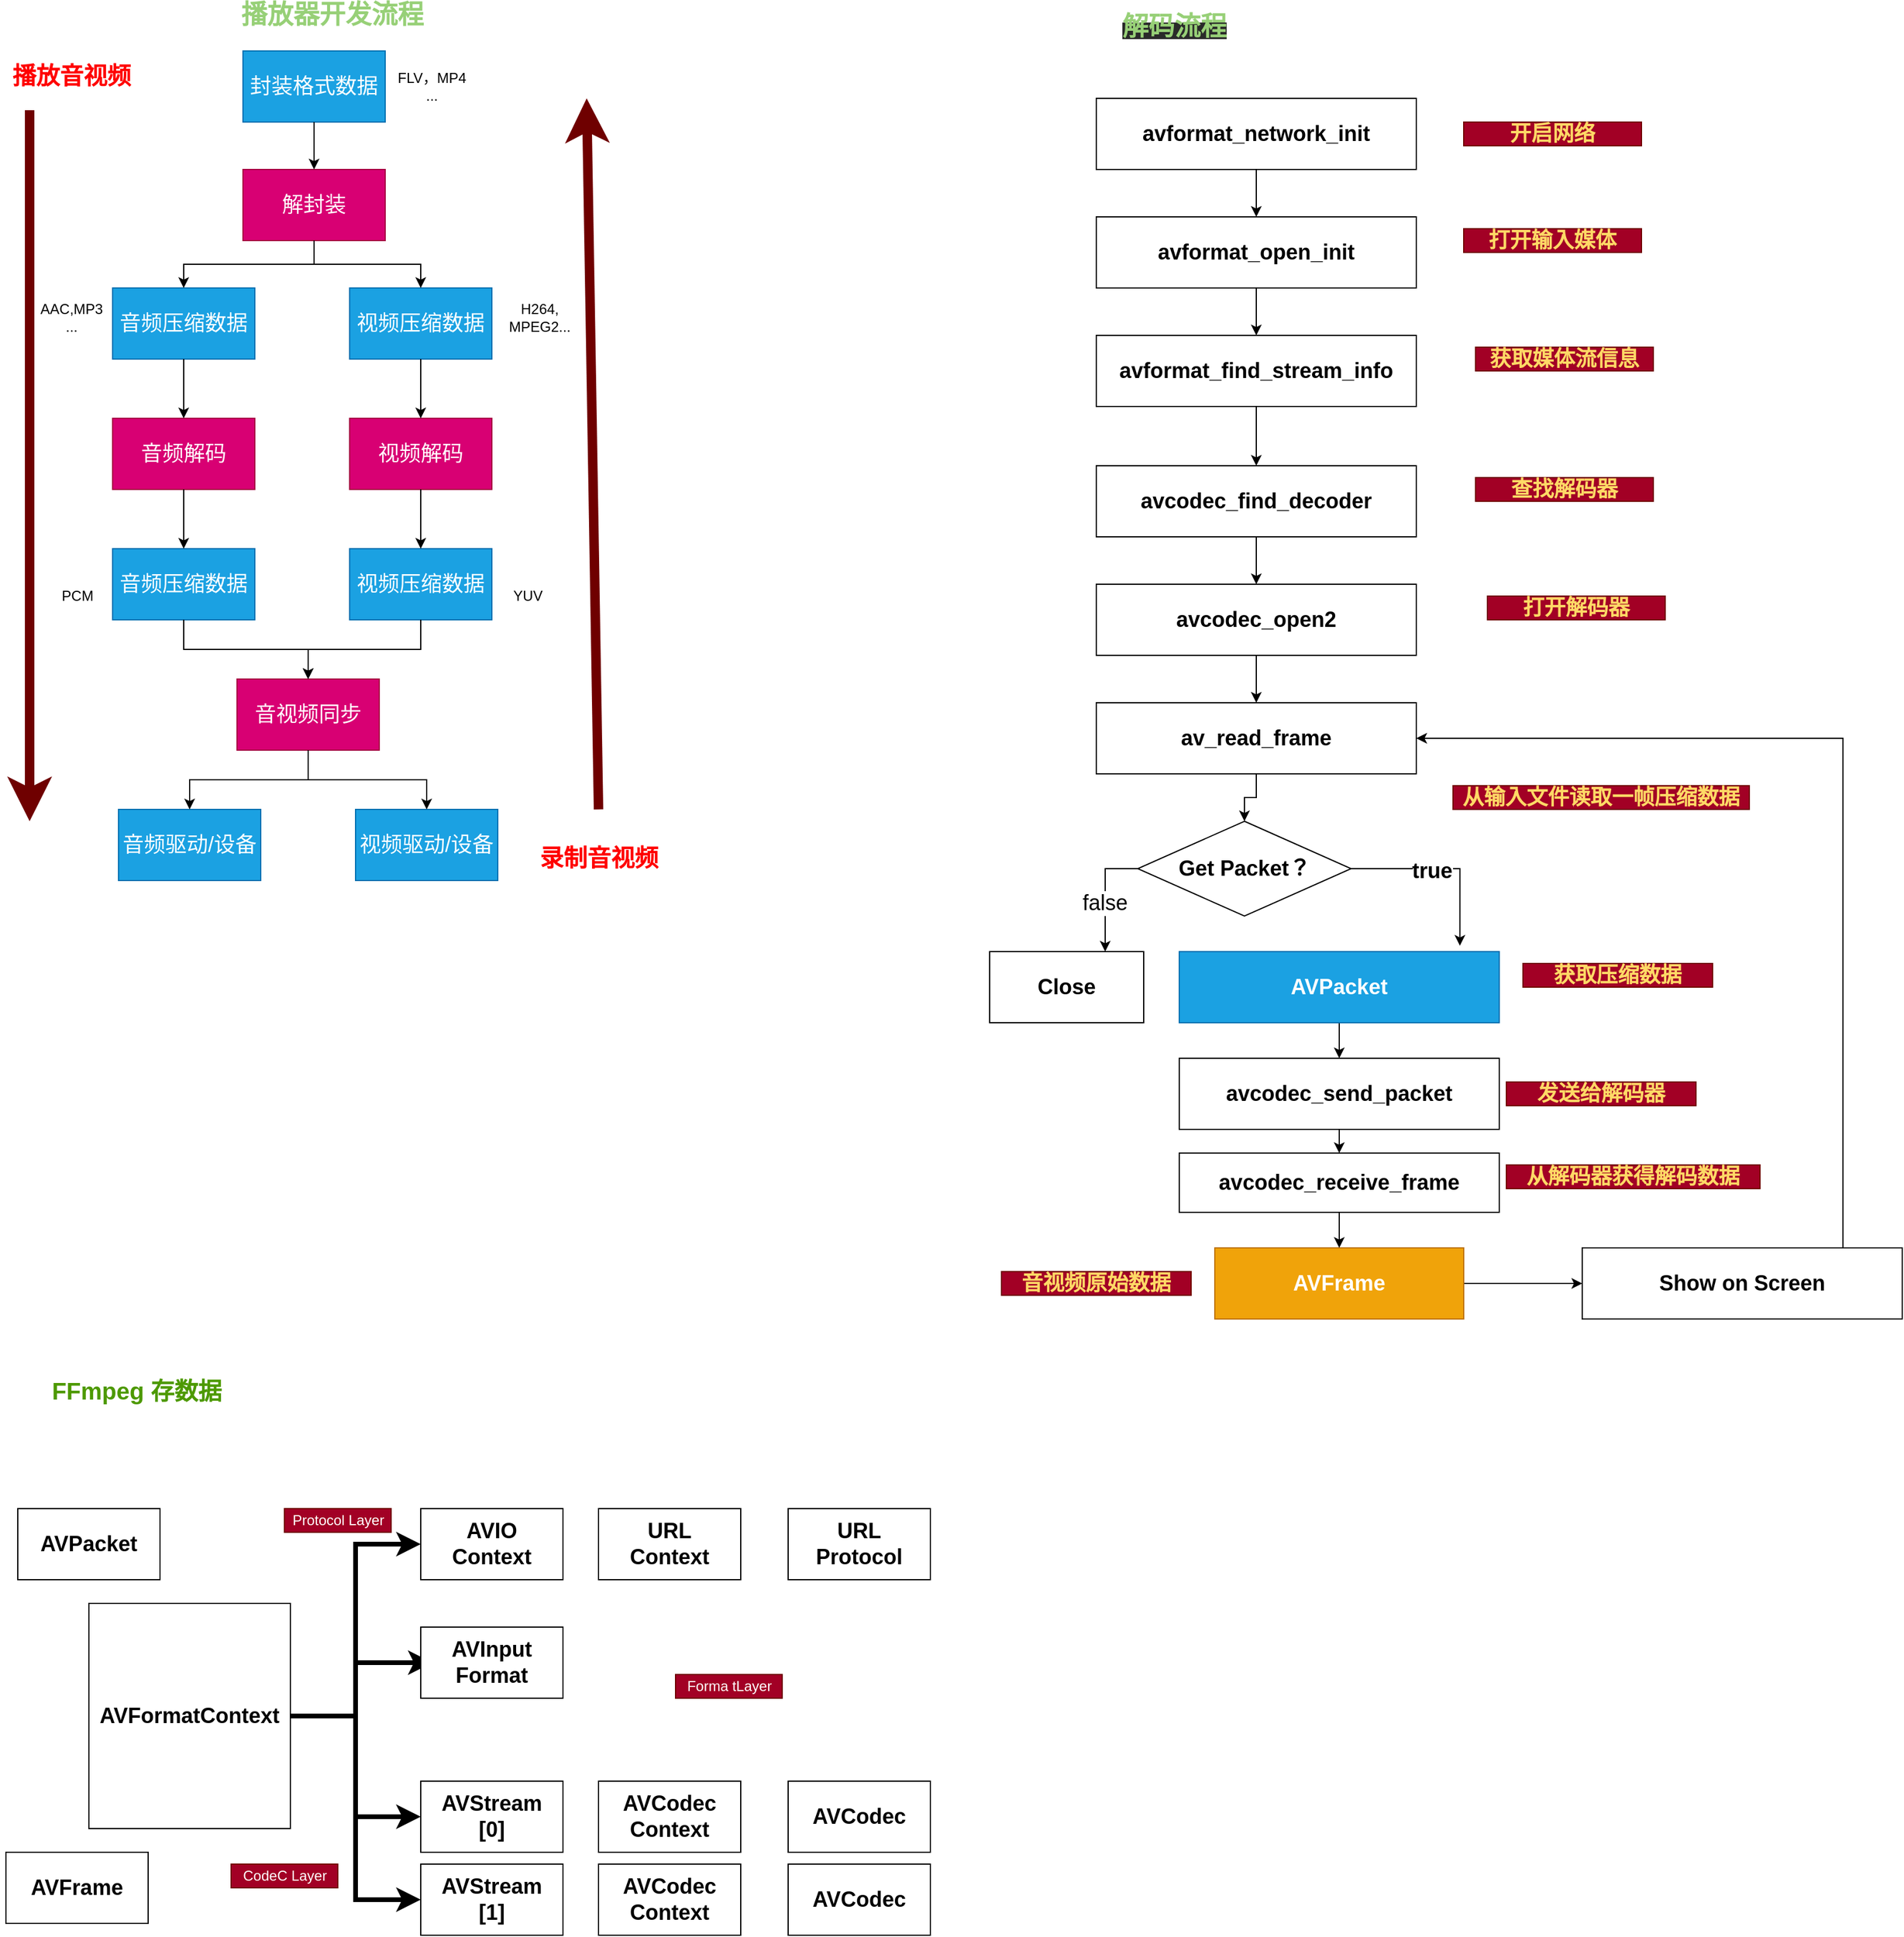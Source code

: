 <mxfile version="13.6.5">
    <diagram id="HgPPXl2VVPAlcZN9gCFI" name="FFmpeg">
        <mxGraphModel dx="954" dy="685" grid="1" gridSize="10" guides="1" tooltips="1" connect="1" arrows="1" fold="1" page="1" pageScale="1" pageWidth="827" pageHeight="1169" math="0" shadow="0">
            <root>
                <mxCell id="0"/>
                <mxCell id="1" parent="0"/>
                <mxCell id="2" style="edgeStyle=orthogonalEdgeStyle;rounded=0;orthogonalLoop=1;jettySize=auto;html=1;entryX=0.5;entryY=0;entryDx=0;entryDy=0;" edge="1" parent="1" source="3" target="6">
                    <mxGeometry relative="1" as="geometry"/>
                </mxCell>
                <mxCell id="3" value="&lt;b&gt;&lt;font style=&quot;font-size: 18px&quot;&gt;avformat_network_init&lt;/font&gt;&lt;/b&gt;" style="rounded=0;whiteSpace=wrap;html=1;" vertex="1" parent="1">
                    <mxGeometry x="940" y="120" width="270" height="60" as="geometry"/>
                </mxCell>
                <mxCell id="4" value="&lt;b style=&quot;color: rgb(240 , 240 , 240) ; font-family: &amp;#34;helvetica&amp;#34; ; font-size: 12px ; font-style: normal ; letter-spacing: normal ; text-align: center ; text-indent: 0px ; text-transform: none ; word-spacing: 0px ; background-color: rgb(42 , 42 , 42)&quot;&gt;&lt;font color=&quot;#97d077&quot; style=&quot;font-size: 22px&quot;&gt;解码流程&lt;/font&gt;&lt;/b&gt;" style="text;whiteSpace=wrap;html=1;" vertex="1" parent="1">
                    <mxGeometry x="960" y="40" width="180" height="30" as="geometry"/>
                </mxCell>
                <mxCell id="5" style="edgeStyle=orthogonalEdgeStyle;rounded=0;orthogonalLoop=1;jettySize=auto;html=1;entryX=0.5;entryY=0;entryDx=0;entryDy=0;" edge="1" parent="1" source="6" target="8">
                    <mxGeometry relative="1" as="geometry"/>
                </mxCell>
                <mxCell id="6" value="&lt;b&gt;&lt;font style=&quot;font-size: 18px&quot;&gt;avformat_open_init&lt;/font&gt;&lt;/b&gt;" style="rounded=0;whiteSpace=wrap;html=1;" vertex="1" parent="1">
                    <mxGeometry x="940" y="220" width="270" height="60" as="geometry"/>
                </mxCell>
                <mxCell id="7" style="edgeStyle=orthogonalEdgeStyle;rounded=0;orthogonalLoop=1;jettySize=auto;html=1;" edge="1" parent="1" source="8" target="10">
                    <mxGeometry relative="1" as="geometry"/>
                </mxCell>
                <mxCell id="8" value="&lt;b&gt;&lt;font style=&quot;font-size: 18px&quot;&gt;avformat_find_stream_info&lt;/font&gt;&lt;/b&gt;" style="rounded=0;whiteSpace=wrap;html=1;" vertex="1" parent="1">
                    <mxGeometry x="940" y="320" width="270" height="60" as="geometry"/>
                </mxCell>
                <mxCell id="9" style="edgeStyle=orthogonalEdgeStyle;rounded=0;orthogonalLoop=1;jettySize=auto;html=1;" edge="1" parent="1" source="10" target="12">
                    <mxGeometry relative="1" as="geometry"/>
                </mxCell>
                <mxCell id="10" value="&lt;b&gt;&lt;font style=&quot;font-size: 18px&quot;&gt;avcodec_find_decoder&lt;/font&gt;&lt;/b&gt;" style="rounded=0;whiteSpace=wrap;html=1;" vertex="1" parent="1">
                    <mxGeometry x="940" y="430" width="270" height="60" as="geometry"/>
                </mxCell>
                <mxCell id="11" style="edgeStyle=orthogonalEdgeStyle;rounded=0;orthogonalLoop=1;jettySize=auto;html=1;entryX=0.5;entryY=0;entryDx=0;entryDy=0;" edge="1" parent="1" source="12" target="14">
                    <mxGeometry relative="1" as="geometry"/>
                </mxCell>
                <mxCell id="12" value="&lt;b&gt;&lt;font style=&quot;font-size: 18px&quot;&gt;avcodec_open2&lt;/font&gt;&lt;/b&gt;" style="rounded=0;whiteSpace=wrap;html=1;" vertex="1" parent="1">
                    <mxGeometry x="940" y="530" width="270" height="60" as="geometry"/>
                </mxCell>
                <mxCell id="13" style="edgeStyle=orthogonalEdgeStyle;rounded=0;orthogonalLoop=1;jettySize=auto;html=1;entryX=0.5;entryY=0;entryDx=0;entryDy=0;" edge="1" parent="1" source="14" target="36">
                    <mxGeometry relative="1" as="geometry"/>
                </mxCell>
                <mxCell id="14" value="&lt;b&gt;&lt;font style=&quot;font-size: 18px&quot;&gt;av_read_frame&lt;/font&gt;&lt;/b&gt;" style="rounded=0;whiteSpace=wrap;html=1;" vertex="1" parent="1">
                    <mxGeometry x="940" y="630" width="270" height="60" as="geometry"/>
                </mxCell>
                <mxCell id="15" style="edgeStyle=orthogonalEdgeStyle;rounded=0;orthogonalLoop=1;jettySize=auto;html=1;entryX=1;entryY=0.5;entryDx=0;entryDy=0;" edge="1" parent="1" source="16" target="14">
                    <mxGeometry relative="1" as="geometry">
                        <Array as="points">
                            <mxPoint x="1570" y="660"/>
                        </Array>
                    </mxGeometry>
                </mxCell>
                <mxCell id="16" value="&lt;b&gt;&lt;font style=&quot;font-size: 18px&quot;&gt;Show on Screen&lt;/font&gt;&lt;/b&gt;" style="rounded=0;whiteSpace=wrap;html=1;" vertex="1" parent="1">
                    <mxGeometry x="1350" y="1090" width="270" height="60" as="geometry"/>
                </mxCell>
                <mxCell id="17" style="edgeStyle=orthogonalEdgeStyle;rounded=0;orthogonalLoop=1;jettySize=auto;html=1;exitX=1;exitY=0.5;exitDx=0;exitDy=0;entryX=0;entryY=0.5;entryDx=0;entryDy=0;" edge="1" parent="1" source="18" target="16">
                    <mxGeometry relative="1" as="geometry"/>
                </mxCell>
                <mxCell id="18" value="&lt;b&gt;&lt;font style=&quot;font-size: 18px&quot;&gt;AVFrame&lt;/font&gt;&lt;/b&gt;" style="rounded=0;whiteSpace=wrap;html=1;fillColor=#f0a30a;strokeColor=#BD7000;fontColor=#ffffff;" vertex="1" parent="1">
                    <mxGeometry x="1040" y="1090" width="210" height="60" as="geometry"/>
                </mxCell>
                <mxCell id="19" style="edgeStyle=orthogonalEdgeStyle;rounded=0;orthogonalLoop=1;jettySize=auto;html=1;entryX=0.5;entryY=0;entryDx=0;entryDy=0;" edge="1" parent="1" source="20" target="18">
                    <mxGeometry relative="1" as="geometry"/>
                </mxCell>
                <mxCell id="20" value="&lt;b&gt;&lt;font style=&quot;font-size: 18px&quot;&gt;avcodec_receive_frame&lt;/font&gt;&lt;/b&gt;" style="rounded=0;whiteSpace=wrap;html=1;" vertex="1" parent="1">
                    <mxGeometry x="1010" y="1010" width="270" height="50" as="geometry"/>
                </mxCell>
                <mxCell id="21" style="edgeStyle=orthogonalEdgeStyle;rounded=0;orthogonalLoop=1;jettySize=auto;html=1;entryX=0.5;entryY=0;entryDx=0;entryDy=0;" edge="1" parent="1" source="22" target="24">
                    <mxGeometry relative="1" as="geometry"/>
                </mxCell>
                <mxCell id="22" value="&lt;span style=&quot;font-size: 18px&quot;&gt;&lt;b&gt;AVPacket&lt;/b&gt;&lt;/span&gt;" style="rounded=0;whiteSpace=wrap;html=1;fillColor=#1ba1e2;strokeColor=#006EAF;fontColor=#ffffff;" vertex="1" parent="1">
                    <mxGeometry x="1010" y="840" width="270" height="60" as="geometry"/>
                </mxCell>
                <mxCell id="23" style="edgeStyle=orthogonalEdgeStyle;rounded=0;orthogonalLoop=1;jettySize=auto;html=1;exitX=0.5;exitY=1;exitDx=0;exitDy=0;entryX=0.5;entryY=0;entryDx=0;entryDy=0;" edge="1" parent="1" source="24" target="20">
                    <mxGeometry relative="1" as="geometry"/>
                </mxCell>
                <mxCell id="24" value="&lt;span style=&quot;font-size: 18px&quot;&gt;&lt;b&gt;avcodec_send_packet&lt;br&gt;&lt;/b&gt;&lt;/span&gt;" style="rounded=0;whiteSpace=wrap;html=1;" vertex="1" parent="1">
                    <mxGeometry x="1010" y="930" width="270" height="60" as="geometry"/>
                </mxCell>
                <mxCell id="25" value="&lt;b&gt;&lt;font style=&quot;font-size: 18px&quot;&gt;Close&lt;/font&gt;&lt;/b&gt;" style="rounded=0;whiteSpace=wrap;html=1;" vertex="1" parent="1">
                    <mxGeometry x="850" y="840" width="130" height="60" as="geometry"/>
                </mxCell>
                <mxCell id="26" value="&lt;b&gt;&lt;font style=&quot;font-size: 18px&quot; color=&quot;#ffd966&quot;&gt;开启网络&lt;/font&gt;&lt;/b&gt;" style="text;html=1;align=center;verticalAlign=middle;whiteSpace=wrap;rounded=0;fillColor=#a20025;strokeColor=#6F0000;fontColor=#ffffff;" vertex="1" parent="1">
                    <mxGeometry x="1250" y="140" width="150" height="20" as="geometry"/>
                </mxCell>
                <mxCell id="27" value="&lt;b&gt;&lt;font style=&quot;font-size: 18px&quot; color=&quot;#ffd966&quot;&gt;打开输入媒体&lt;/font&gt;&lt;/b&gt;" style="text;html=1;align=center;verticalAlign=middle;whiteSpace=wrap;rounded=0;fillColor=#a20025;strokeColor=#6F0000;fontColor=#ffffff;" vertex="1" parent="1">
                    <mxGeometry x="1250" y="230" width="150" height="20" as="geometry"/>
                </mxCell>
                <mxCell id="28" value="&lt;b&gt;&lt;font style=&quot;font-size: 18px&quot; color=&quot;#ffd966&quot;&gt;获取媒体流信息&lt;/font&gt;&lt;/b&gt;" style="text;html=1;align=center;verticalAlign=middle;whiteSpace=wrap;rounded=0;fillColor=#a20025;strokeColor=#6F0000;fontColor=#ffffff;" vertex="1" parent="1">
                    <mxGeometry x="1260" y="330" width="150" height="20" as="geometry"/>
                </mxCell>
                <mxCell id="29" value="&lt;b&gt;&lt;font style=&quot;font-size: 18px&quot; color=&quot;#ffd966&quot;&gt;查找解码器&lt;/font&gt;&lt;/b&gt;" style="text;html=1;align=center;verticalAlign=middle;whiteSpace=wrap;rounded=0;fillColor=#a20025;strokeColor=#6F0000;fontColor=#ffffff;" vertex="1" parent="1">
                    <mxGeometry x="1260" y="440" width="150" height="20" as="geometry"/>
                </mxCell>
                <mxCell id="30" value="&lt;b&gt;&lt;font style=&quot;font-size: 18px&quot; color=&quot;#ffd966&quot;&gt;打开解码器&lt;/font&gt;&lt;/b&gt;" style="text;html=1;align=center;verticalAlign=middle;whiteSpace=wrap;rounded=0;fillColor=#a20025;strokeColor=#6F0000;fontColor=#ffffff;" vertex="1" parent="1">
                    <mxGeometry x="1270" y="540" width="150" height="20" as="geometry"/>
                </mxCell>
                <mxCell id="31" value="&lt;font color=&quot;#ffd966&quot;&gt;&lt;span style=&quot;font-size: 18px&quot;&gt;&lt;b&gt;从输入文件读取一帧压缩数据&lt;/b&gt;&lt;/span&gt;&lt;/font&gt;" style="text;html=1;align=center;verticalAlign=middle;whiteSpace=wrap;rounded=0;fillColor=#a20025;strokeColor=#6F0000;fontColor=#ffffff;" vertex="1" parent="1">
                    <mxGeometry x="1241" y="700" width="250" height="20" as="geometry"/>
                </mxCell>
                <mxCell id="32" style="edgeStyle=orthogonalEdgeStyle;rounded=0;orthogonalLoop=1;jettySize=auto;html=1;exitX=0;exitY=0.5;exitDx=0;exitDy=0;entryX=0.75;entryY=0;entryDx=0;entryDy=0;" edge="1" parent="1" source="36" target="25">
                    <mxGeometry relative="1" as="geometry"/>
                </mxCell>
                <mxCell id="33" value="&lt;font style=&quot;font-size: 18px&quot;&gt;false&lt;/font&gt;" style="edgeLabel;html=1;align=center;verticalAlign=middle;resizable=0;points=[];" vertex="1" connectable="0" parent="32">
                    <mxGeometry x="0.164" y="-1" relative="1" as="geometry">
                        <mxPoint as="offset"/>
                    </mxGeometry>
                </mxCell>
                <mxCell id="34" style="edgeStyle=orthogonalEdgeStyle;rounded=0;orthogonalLoop=1;jettySize=auto;html=1;exitX=1;exitY=0.5;exitDx=0;exitDy=0;entryX=0.877;entryY=-0.083;entryDx=0;entryDy=0;entryPerimeter=0;" edge="1" parent="1" source="36" target="22">
                    <mxGeometry relative="1" as="geometry"/>
                </mxCell>
                <mxCell id="35" value="&lt;b&gt;&lt;font style=&quot;font-size: 18px&quot;&gt;true&lt;/font&gt;&lt;/b&gt;" style="edgeLabel;html=1;align=center;verticalAlign=middle;resizable=0;points=[];" vertex="1" connectable="0" parent="34">
                    <mxGeometry x="-0.138" y="-2" relative="1" as="geometry">
                        <mxPoint as="offset"/>
                    </mxGeometry>
                </mxCell>
                <mxCell id="36" value="&lt;b&gt;&lt;font style=&quot;font-size: 18px&quot;&gt;Get Packet？&lt;/font&gt;&lt;/b&gt;" style="rhombus;whiteSpace=wrap;html=1;" vertex="1" parent="1">
                    <mxGeometry x="975" y="730" width="180" height="80" as="geometry"/>
                </mxCell>
                <mxCell id="37" value="&lt;font color=&quot;#ffd966&quot;&gt;&lt;span style=&quot;font-size: 18px&quot;&gt;&lt;b&gt;获取压缩数据&lt;/b&gt;&lt;/span&gt;&lt;/font&gt;" style="text;html=1;align=center;verticalAlign=middle;whiteSpace=wrap;rounded=0;fillColor=#a20025;strokeColor=#6F0000;fontColor=#ffffff;" vertex="1" parent="1">
                    <mxGeometry x="1300" y="850" width="160" height="20" as="geometry"/>
                </mxCell>
                <mxCell id="38" value="&lt;font color=&quot;#ffd966&quot;&gt;&lt;span style=&quot;font-size: 18px&quot;&gt;&lt;b&gt;发送给解码器&lt;/b&gt;&lt;/span&gt;&lt;/font&gt;" style="text;html=1;align=center;verticalAlign=middle;whiteSpace=wrap;rounded=0;fillColor=#a20025;strokeColor=#6F0000;fontColor=#ffffff;" vertex="1" parent="1">
                    <mxGeometry x="1286" y="950" width="160" height="20" as="geometry"/>
                </mxCell>
                <mxCell id="39" value="&lt;font color=&quot;#ffd966&quot;&gt;&lt;span style=&quot;font-size: 18px&quot;&gt;&lt;b&gt;从解码器获得解码数据&lt;/b&gt;&lt;/span&gt;&lt;/font&gt;" style="text;html=1;align=center;verticalAlign=middle;whiteSpace=wrap;rounded=0;fillColor=#a20025;strokeColor=#6F0000;fontColor=#ffffff;" vertex="1" parent="1">
                    <mxGeometry x="1286" y="1020" width="214" height="20" as="geometry"/>
                </mxCell>
                <mxCell id="40" value="&lt;font color=&quot;#ffd966&quot;&gt;&lt;span style=&quot;font-size: 18px&quot;&gt;&lt;b&gt;音视频原始数据&lt;/b&gt;&lt;/span&gt;&lt;/font&gt;" style="text;html=1;align=center;verticalAlign=middle;whiteSpace=wrap;rounded=0;fillColor=#a20025;strokeColor=#6F0000;fontColor=#ffffff;" vertex="1" parent="1">
                    <mxGeometry x="860" y="1110" width="160" height="20" as="geometry"/>
                </mxCell>
                <mxCell id="41" value="" style="group" vertex="1" connectable="0" parent="1">
                    <mxGeometry x="40" y="40" width="540" height="740" as="geometry"/>
                </mxCell>
                <mxCell id="42" value="" style="group" vertex="1" connectable="0" parent="41">
                    <mxGeometry width="465" height="740" as="geometry"/>
                </mxCell>
                <mxCell id="43" value="" style="group" vertex="1" connectable="0" parent="42">
                    <mxGeometry x="70" width="325" height="740" as="geometry"/>
                </mxCell>
                <mxCell id="44" value="&lt;font style=&quot;font-size: 18px&quot;&gt;音频压缩数据&lt;/font&gt;" style="rounded=0;whiteSpace=wrap;html=1;fillColor=#1ba1e2;strokeColor=#006EAF;fontColor=#ffffff;" vertex="1" parent="43">
                    <mxGeometry y="240" width="120" height="60" as="geometry"/>
                </mxCell>
                <mxCell id="45" value="&lt;font style=&quot;font-size: 18px&quot;&gt;音频解码&lt;/font&gt;" style="rounded=0;whiteSpace=wrap;html=1;fillColor=#d80073;strokeColor=#A50040;fontColor=#ffffff;" vertex="1" parent="43">
                    <mxGeometry y="350" width="120" height="60" as="geometry"/>
                </mxCell>
                <mxCell id="46" value="&lt;font style=&quot;font-size: 18px&quot;&gt;音频压缩数据&lt;/font&gt;" style="rounded=0;whiteSpace=wrap;html=1;fillColor=#1ba1e2;strokeColor=#006EAF;fontColor=#ffffff;" vertex="1" parent="43">
                    <mxGeometry y="460" width="120" height="60" as="geometry"/>
                </mxCell>
                <mxCell id="47" value="&lt;font style=&quot;font-size: 18px&quot;&gt;音频驱动/设备&lt;/font&gt;" style="rounded=0;whiteSpace=wrap;html=1;fillColor=#1ba1e2;strokeColor=#006EAF;fontColor=#ffffff;" vertex="1" parent="43">
                    <mxGeometry x="5" y="680" width="120" height="60" as="geometry"/>
                </mxCell>
                <mxCell id="48" value="" style="group" vertex="1" connectable="0" parent="43">
                    <mxGeometry x="100" width="225" height="740" as="geometry"/>
                </mxCell>
                <mxCell id="49" value="&lt;b&gt;&lt;font style=&quot;font-size: 22px&quot; color=&quot;#97d077&quot;&gt;播放器开发流程&lt;/font&gt;&lt;/b&gt;" style="text;html=1;align=center;verticalAlign=middle;resizable=0;points=[];autosize=1;" vertex="1" parent="48">
                    <mxGeometry width="170" height="20" as="geometry"/>
                </mxCell>
                <mxCell id="50" value="&lt;font style=&quot;font-size: 18px&quot;&gt;封装格式数据&lt;/font&gt;" style="rounded=0;whiteSpace=wrap;html=1;fillColor=#1ba1e2;strokeColor=#006EAF;fontColor=#ffffff;" vertex="1" parent="48">
                    <mxGeometry x="10" y="40" width="120" height="60" as="geometry"/>
                </mxCell>
                <mxCell id="51" value="&lt;span style=&quot;font-size: 18px&quot;&gt;解封装&lt;/span&gt;" style="rounded=0;whiteSpace=wrap;html=1;fillColor=#d80073;strokeColor=#A50040;fontColor=#ffffff;" vertex="1" parent="48">
                    <mxGeometry x="10" y="140" width="120" height="60" as="geometry"/>
                </mxCell>
                <mxCell id="52" style="edgeStyle=orthogonalEdgeStyle;rounded=0;orthogonalLoop=1;jettySize=auto;html=1;entryX=0.5;entryY=0;entryDx=0;entryDy=0;" edge="1" parent="48" source="50" target="51">
                    <mxGeometry relative="1" as="geometry"/>
                </mxCell>
                <mxCell id="53" value="&lt;span style=&quot;font-size: 18px&quot;&gt;视频压缩数据&lt;/span&gt;" style="rounded=0;whiteSpace=wrap;html=1;fillColor=#1ba1e2;strokeColor=#006EAF;fontColor=#ffffff;" vertex="1" parent="48">
                    <mxGeometry x="100" y="240" width="120" height="60" as="geometry"/>
                </mxCell>
                <mxCell id="54" style="edgeStyle=orthogonalEdgeStyle;rounded=0;orthogonalLoop=1;jettySize=auto;html=1;entryX=0.5;entryY=0;entryDx=0;entryDy=0;" edge="1" parent="48" source="51" target="53">
                    <mxGeometry relative="1" as="geometry"/>
                </mxCell>
                <mxCell id="55" value="&lt;font style=&quot;font-size: 18px&quot;&gt;视频解码&lt;/font&gt;" style="rounded=0;whiteSpace=wrap;html=1;fillColor=#d80073;strokeColor=#A50040;fontColor=#ffffff;" vertex="1" parent="48">
                    <mxGeometry x="100" y="350" width="120" height="60" as="geometry"/>
                </mxCell>
                <mxCell id="56" style="edgeStyle=orthogonalEdgeStyle;rounded=0;orthogonalLoop=1;jettySize=auto;html=1;entryX=0.5;entryY=0;entryDx=0;entryDy=0;" edge="1" parent="48" source="53" target="55">
                    <mxGeometry relative="1" as="geometry"/>
                </mxCell>
                <mxCell id="57" value="&lt;span style=&quot;font-size: 18px&quot;&gt;视频压缩数据&lt;/span&gt;" style="rounded=0;whiteSpace=wrap;html=1;fillColor=#1ba1e2;strokeColor=#006EAF;fontColor=#ffffff;" vertex="1" parent="48">
                    <mxGeometry x="100" y="460" width="120" height="60" as="geometry"/>
                </mxCell>
                <mxCell id="58" style="edgeStyle=orthogonalEdgeStyle;rounded=0;orthogonalLoop=1;jettySize=auto;html=1;exitX=0.5;exitY=1;exitDx=0;exitDy=0;entryX=0.5;entryY=0;entryDx=0;entryDy=0;" edge="1" parent="48" source="55" target="57">
                    <mxGeometry relative="1" as="geometry"/>
                </mxCell>
                <mxCell id="59" value="&lt;font style=&quot;font-size: 18px&quot;&gt;音视频同步&lt;/font&gt;" style="rounded=0;whiteSpace=wrap;html=1;fillColor=#d80073;strokeColor=#A50040;fontColor=#ffffff;" vertex="1" parent="48">
                    <mxGeometry x="5" y="570" width="120" height="60" as="geometry"/>
                </mxCell>
                <mxCell id="60" style="edgeStyle=orthogonalEdgeStyle;rounded=0;orthogonalLoop=1;jettySize=auto;html=1;" edge="1" parent="48" source="57" target="59">
                    <mxGeometry relative="1" as="geometry"/>
                </mxCell>
                <mxCell id="61" value="&lt;span style=&quot;font-size: 18px&quot;&gt;视频驱动/设备&lt;/span&gt;" style="rounded=0;whiteSpace=wrap;html=1;fillColor=#1ba1e2;strokeColor=#006EAF;fontColor=#ffffff;" vertex="1" parent="48">
                    <mxGeometry x="105" y="680" width="120" height="60" as="geometry"/>
                </mxCell>
                <mxCell id="62" style="edgeStyle=orthogonalEdgeStyle;rounded=0;orthogonalLoop=1;jettySize=auto;html=1;exitX=0.5;exitY=1;exitDx=0;exitDy=0;entryX=0.5;entryY=0;entryDx=0;entryDy=0;" edge="1" parent="48" source="59" target="61">
                    <mxGeometry relative="1" as="geometry"/>
                </mxCell>
                <mxCell id="63" value="FLV，MP4&lt;br&gt;...&lt;br&gt;" style="text;html=1;align=center;verticalAlign=middle;resizable=0;points=[];autosize=1;" vertex="1" parent="48">
                    <mxGeometry x="134" y="55" width="70" height="30" as="geometry"/>
                </mxCell>
                <mxCell id="64" style="edgeStyle=orthogonalEdgeStyle;rounded=0;orthogonalLoop=1;jettySize=auto;html=1;exitX=0.5;exitY=1;exitDx=0;exitDy=0;entryX=0.5;entryY=0;entryDx=0;entryDy=0;" edge="1" parent="43" source="51" target="44">
                    <mxGeometry relative="1" as="geometry"/>
                </mxCell>
                <mxCell id="65" style="edgeStyle=orthogonalEdgeStyle;rounded=0;orthogonalLoop=1;jettySize=auto;html=1;entryX=0.5;entryY=0;entryDx=0;entryDy=0;" edge="1" parent="43" source="46" target="59">
                    <mxGeometry relative="1" as="geometry"/>
                </mxCell>
                <mxCell id="66" style="edgeStyle=orthogonalEdgeStyle;rounded=0;orthogonalLoop=1;jettySize=auto;html=1;" edge="1" parent="43" source="59" target="47">
                    <mxGeometry relative="1" as="geometry"/>
                </mxCell>
                <mxCell id="67" style="edgeStyle=orthogonalEdgeStyle;rounded=0;orthogonalLoop=1;jettySize=auto;html=1;exitX=0.5;exitY=1;exitDx=0;exitDy=0;entryX=0.5;entryY=0;entryDx=0;entryDy=0;" edge="1" parent="43" source="44" target="45">
                    <mxGeometry relative="1" as="geometry"/>
                </mxCell>
                <mxCell id="68" style="edgeStyle=orthogonalEdgeStyle;rounded=0;orthogonalLoop=1;jettySize=auto;html=1;exitX=0.5;exitY=1;exitDx=0;exitDy=0;entryX=0.5;entryY=0;entryDx=0;entryDy=0;" edge="1" parent="43" source="45" target="46">
                    <mxGeometry relative="1" as="geometry"/>
                </mxCell>
                <mxCell id="69" value="AAC,MP3&lt;br&gt;..." style="text;html=1;align=center;verticalAlign=middle;resizable=0;points=[];autosize=1;" vertex="1" parent="42">
                    <mxGeometry y="250" width="70" height="30" as="geometry"/>
                </mxCell>
                <mxCell id="70" value="H264,&lt;br&gt;MPEG2..." style="text;html=1;align=center;verticalAlign=middle;resizable=0;points=[];autosize=1;" vertex="1" parent="42">
                    <mxGeometry x="395" y="250" width="70" height="30" as="geometry"/>
                </mxCell>
                <mxCell id="71" value="PCM" style="text;html=1;align=center;verticalAlign=middle;resizable=0;points=[];autosize=1;" vertex="1" parent="42">
                    <mxGeometry x="20" y="490" width="40" height="20" as="geometry"/>
                </mxCell>
                <mxCell id="72" value="YUV" style="text;html=1;align=center;verticalAlign=middle;resizable=0;points=[];autosize=1;" vertex="1" parent="42">
                    <mxGeometry x="400" y="490" width="40" height="20" as="geometry"/>
                </mxCell>
                <mxCell id="73" value="&lt;b&gt;&lt;font color=&quot;#ff0000&quot; style=&quot;font-size: 20px&quot;&gt;播放音视频&lt;/font&gt;&lt;/b&gt;" style="text;html=1;align=center;verticalAlign=middle;resizable=0;points=[];autosize=1;" vertex="1" parent="42">
                    <mxGeometry x="-25" y="50" width="120" height="20" as="geometry"/>
                </mxCell>
                <mxCell id="74" value="" style="endArrow=classic;html=1;strokeWidth=8;sourcePerimeterSpacing=1;targetPerimeterSpacing=8;endSize=12;fillColor=#a20025;strokeColor=#6F0000;" edge="1" parent="41">
                    <mxGeometry width="50" height="50" relative="1" as="geometry">
                        <mxPoint y="90" as="sourcePoint"/>
                        <mxPoint y="690" as="targetPoint"/>
                    </mxGeometry>
                </mxCell>
                <mxCell id="75" value="" style="endArrow=classic;html=1;strokeWidth=8;sourcePerimeterSpacing=1;targetPerimeterSpacing=8;endSize=12;fillColor=#a20025;strokeColor=#6F0000;" edge="1" parent="41">
                    <mxGeometry width="50" height="50" relative="1" as="geometry">
                        <mxPoint x="480" y="680" as="sourcePoint"/>
                        <mxPoint x="470" y="80" as="targetPoint"/>
                    </mxGeometry>
                </mxCell>
                <mxCell id="76" value="&lt;b&gt;&lt;font color=&quot;#ff0000&quot; style=&quot;font-size: 20px&quot;&gt;录制音视频&lt;/font&gt;&lt;/b&gt;" style="text;html=1;align=center;verticalAlign=middle;resizable=0;points=[];autosize=1;" vertex="1" parent="41">
                    <mxGeometry x="420" y="710" width="120" height="20" as="geometry"/>
                </mxCell>
                <mxCell id="77" value="&lt;b&gt;&lt;font style=&quot;font-size: 18px&quot;&gt;AVPacket&lt;/font&gt;&lt;/b&gt;" style="rounded=0;whiteSpace=wrap;html=1;" vertex="1" parent="1">
                    <mxGeometry x="30" y="1310" width="120" height="60" as="geometry"/>
                </mxCell>
                <mxCell id="78" value="&lt;b&gt;&lt;font style=&quot;font-size: 20px&quot; color=&quot;#4d9900&quot;&gt;FFmpeg 存数据&lt;/font&gt;&lt;/b&gt;" style="text;html=1;align=center;verticalAlign=middle;resizable=0;points=[];autosize=1;" vertex="1" parent="1">
                    <mxGeometry x="50" y="1200" width="160" height="20" as="geometry"/>
                </mxCell>
                <mxCell id="79" value="&lt;b&gt;&lt;font style=&quot;font-size: 18px&quot;&gt;AVFrame&lt;/font&gt;&lt;/b&gt;" style="rounded=0;whiteSpace=wrap;html=1;" vertex="1" parent="1">
                    <mxGeometry x="20" y="1600" width="120" height="60" as="geometry"/>
                </mxCell>
                <mxCell id="80" style="edgeStyle=orthogonalEdgeStyle;rounded=0;orthogonalLoop=1;jettySize=auto;html=1;exitX=1;exitY=0.5;exitDx=0;exitDy=0;entryX=0;entryY=0.5;entryDx=0;entryDy=0;endSize=8;strokeWidth=4;" edge="1" parent="1" source="84" target="85">
                    <mxGeometry relative="1" as="geometry"/>
                </mxCell>
                <mxCell id="81" style="edgeStyle=orthogonalEdgeStyle;rounded=0;orthogonalLoop=1;jettySize=auto;html=1;exitX=1;exitY=0.5;exitDx=0;exitDy=0;entryX=0;entryY=0.5;entryDx=0;entryDy=0;endSize=8;strokeWidth=4;" edge="1" parent="1" source="84" target="88">
                    <mxGeometry relative="1" as="geometry"/>
                </mxCell>
                <mxCell id="82" style="edgeStyle=orthogonalEdgeStyle;rounded=0;orthogonalLoop=1;jettySize=auto;html=1;entryX=0.083;entryY=0.5;entryDx=0;entryDy=0;entryPerimeter=0;endSize=8;strokeWidth=4;" edge="1" parent="1" source="84" target="94">
                    <mxGeometry relative="1" as="geometry"/>
                </mxCell>
                <mxCell id="83" style="edgeStyle=orthogonalEdgeStyle;rounded=0;orthogonalLoop=1;jettySize=auto;html=1;endSize=8;strokeWidth=4;" edge="1" parent="1" source="84" target="91">
                    <mxGeometry relative="1" as="geometry"/>
                </mxCell>
                <mxCell id="84" value="&lt;b&gt;&lt;font style=&quot;font-size: 18px&quot;&gt;AVFormatContext&lt;/font&gt;&lt;/b&gt;" style="rounded=0;whiteSpace=wrap;html=1;" vertex="1" parent="1">
                    <mxGeometry x="90" y="1390" width="170" height="190" as="geometry"/>
                </mxCell>
                <mxCell id="85" value="&lt;b&gt;&lt;font style=&quot;font-size: 18px&quot;&gt;AVIO&lt;br&gt;Context&lt;br&gt;&lt;/font&gt;&lt;/b&gt;" style="rounded=0;whiteSpace=wrap;html=1;" vertex="1" parent="1">
                    <mxGeometry x="370" y="1310" width="120" height="60" as="geometry"/>
                </mxCell>
                <mxCell id="86" value="&lt;b&gt;&lt;font style=&quot;font-size: 18px&quot;&gt;URL&lt;br&gt;Context&lt;br&gt;&lt;/font&gt;&lt;/b&gt;" style="rounded=0;whiteSpace=wrap;html=1;" vertex="1" parent="1">
                    <mxGeometry x="520" y="1310" width="120" height="60" as="geometry"/>
                </mxCell>
                <mxCell id="87" value="&lt;b&gt;&lt;font style=&quot;font-size: 18px&quot;&gt;URL&lt;br&gt;Protocol&lt;br&gt;&lt;/font&gt;&lt;/b&gt;" style="rounded=0;whiteSpace=wrap;html=1;" vertex="1" parent="1">
                    <mxGeometry x="680" y="1310" width="120" height="60" as="geometry"/>
                </mxCell>
                <mxCell id="88" value="&lt;b&gt;&lt;font style=&quot;font-size: 18px&quot;&gt;AVStream&lt;br&gt;[1]&lt;/font&gt;&lt;/b&gt;" style="rounded=0;whiteSpace=wrap;html=1;" vertex="1" parent="1">
                    <mxGeometry x="370" y="1610" width="120" height="60" as="geometry"/>
                </mxCell>
                <mxCell id="89" value="&lt;b&gt;&lt;font style=&quot;font-size: 18px&quot;&gt;AVCodec&lt;br&gt;Context&lt;/font&gt;&lt;/b&gt;" style="rounded=0;whiteSpace=wrap;html=1;" vertex="1" parent="1">
                    <mxGeometry x="520" y="1610" width="120" height="60" as="geometry"/>
                </mxCell>
                <mxCell id="90" value="&lt;b&gt;&lt;font style=&quot;font-size: 18px&quot;&gt;AVCodec&lt;/font&gt;&lt;/b&gt;" style="rounded=0;whiteSpace=wrap;html=1;" vertex="1" parent="1">
                    <mxGeometry x="680" y="1610" width="120" height="60" as="geometry"/>
                </mxCell>
                <mxCell id="91" value="&lt;b&gt;&lt;font style=&quot;font-size: 18px&quot;&gt;AVStream&lt;br&gt;[0]&lt;br&gt;&lt;/font&gt;&lt;/b&gt;" style="rounded=0;whiteSpace=wrap;html=1;" vertex="1" parent="1">
                    <mxGeometry x="370" y="1540" width="120" height="60" as="geometry"/>
                </mxCell>
                <mxCell id="92" value="&lt;b&gt;&lt;font style=&quot;font-size: 18px&quot;&gt;AVCodec&lt;br&gt;Context&lt;br&gt;&lt;/font&gt;&lt;/b&gt;" style="rounded=0;whiteSpace=wrap;html=1;" vertex="1" parent="1">
                    <mxGeometry x="520" y="1540" width="120" height="60" as="geometry"/>
                </mxCell>
                <mxCell id="93" value="&lt;b&gt;&lt;font style=&quot;font-size: 18px&quot;&gt;AVCodec&lt;/font&gt;&lt;/b&gt;" style="rounded=0;whiteSpace=wrap;html=1;" vertex="1" parent="1">
                    <mxGeometry x="680" y="1540" width="120" height="60" as="geometry"/>
                </mxCell>
                <mxCell id="94" value="&lt;b&gt;&lt;font style=&quot;font-size: 18px&quot;&gt;AVInput&lt;br&gt;Format&lt;br&gt;&lt;/font&gt;&lt;/b&gt;" style="rounded=0;whiteSpace=wrap;html=1;" vertex="1" parent="1">
                    <mxGeometry x="370" y="1410" width="120" height="60" as="geometry"/>
                </mxCell>
                <mxCell id="95" value="Protocol Layer" style="text;html=1;align=center;verticalAlign=middle;resizable=0;points=[];autosize=1;fillColor=#a20025;strokeColor=#6F0000;fontColor=#ffffff;" vertex="1" parent="1">
                    <mxGeometry x="255" y="1310" width="90" height="20" as="geometry"/>
                </mxCell>
                <mxCell id="96" value="Forma tLayer" style="text;html=1;align=center;verticalAlign=middle;resizable=0;points=[];autosize=1;fillColor=#a20025;strokeColor=#6F0000;fontColor=#ffffff;" vertex="1" parent="1">
                    <mxGeometry x="585" y="1450" width="90" height="20" as="geometry"/>
                </mxCell>
                <mxCell id="97" value="CodeC Layer" style="text;html=1;align=center;verticalAlign=middle;resizable=0;points=[];autosize=1;fillColor=#a20025;strokeColor=#6F0000;fontColor=#ffffff;" vertex="1" parent="1">
                    <mxGeometry x="210" y="1610" width="90" height="20" as="geometry"/>
                </mxCell>
            </root>
        </mxGraphModel>
    </diagram>
</mxfile>